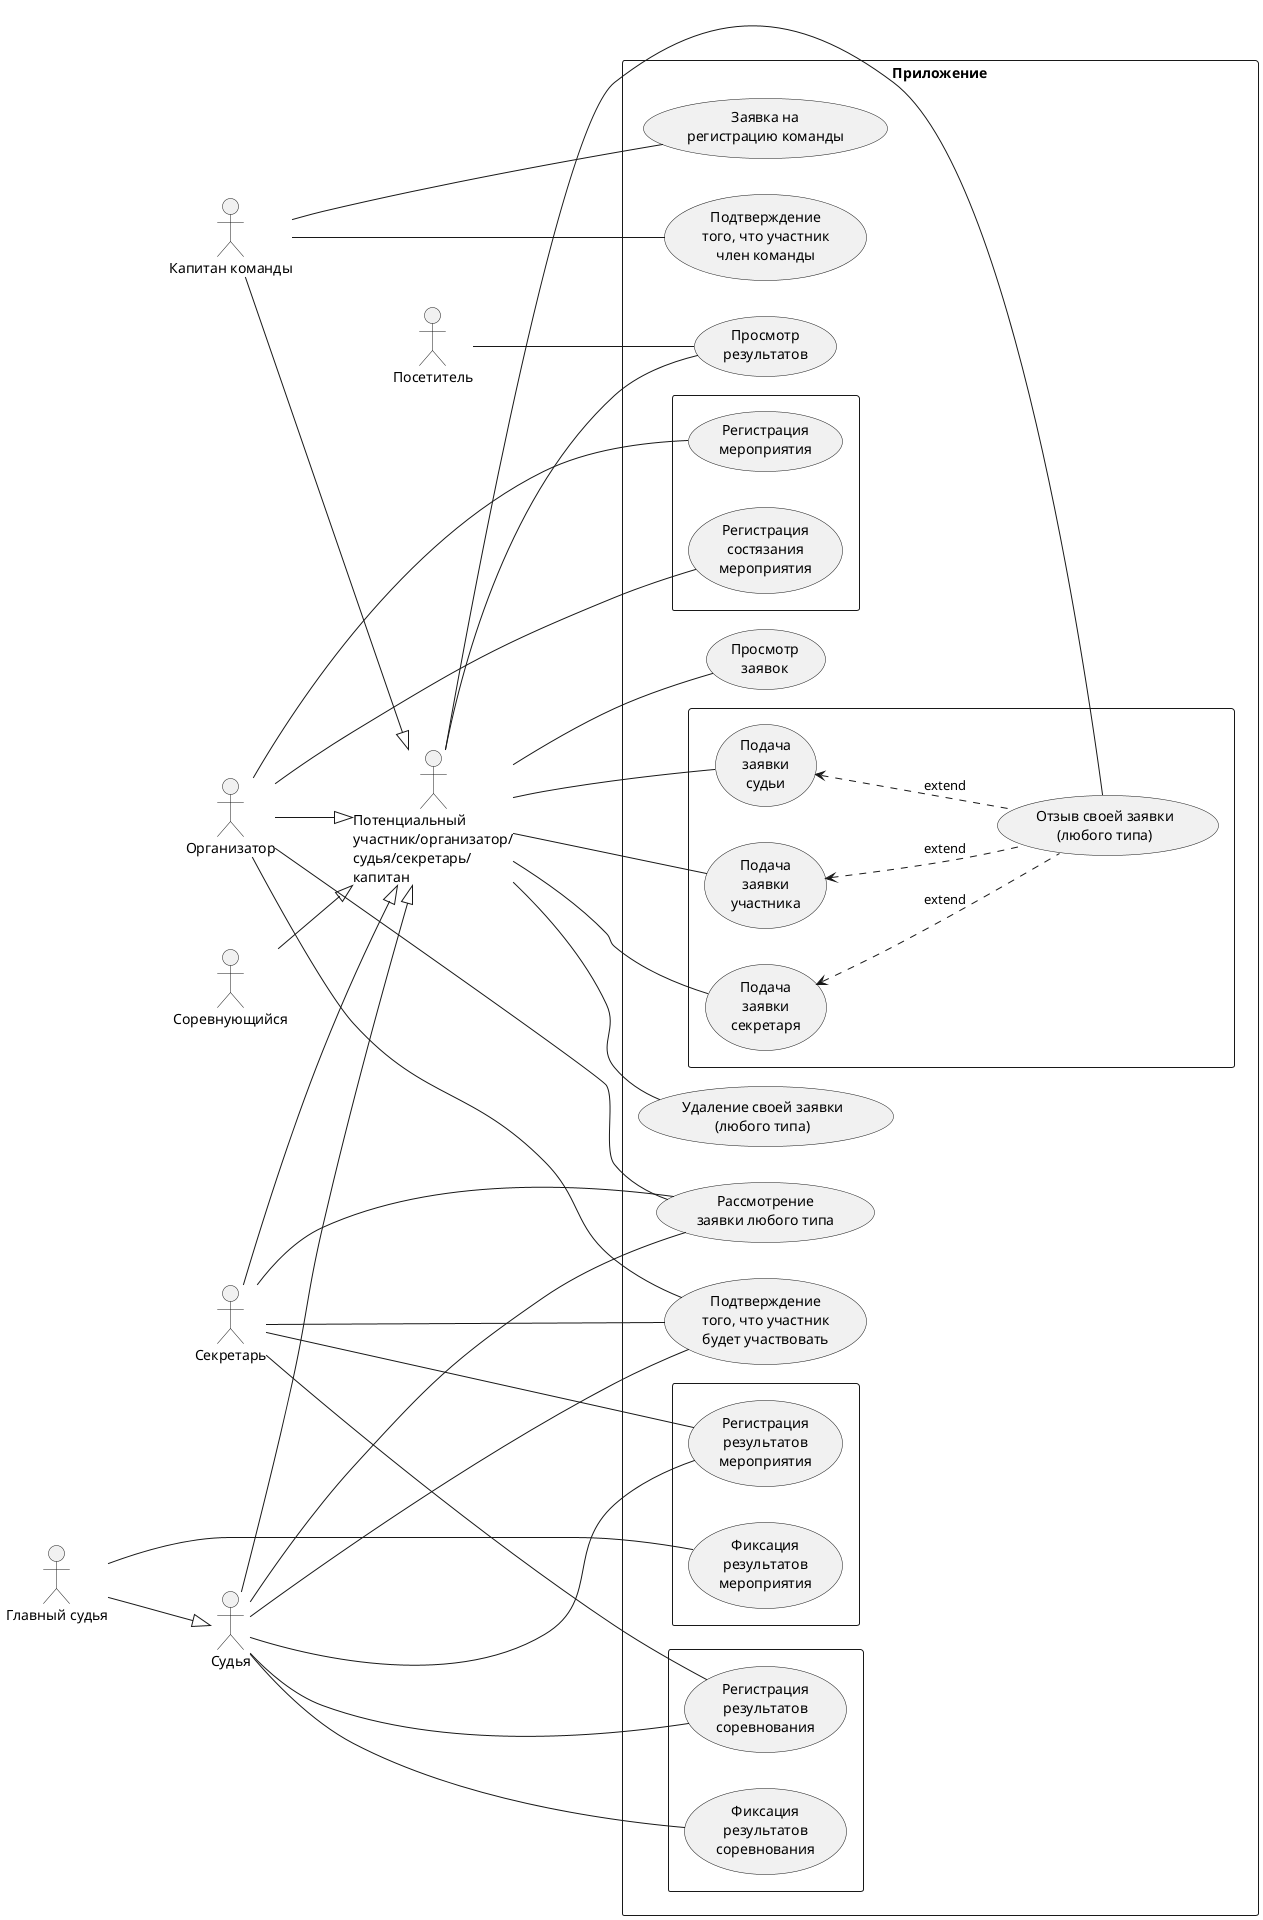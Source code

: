@startuml
left to right direction

actor anyone as "Посетитель"

actor potent as "Потенциальный\nучастник/организатор/\nсудья/секретарь/\nкапитан"
actor capitan as "Капитан команды"

actor organizer as "Организатор"
actor participant as "Соревнующийся"
actor secretary as "Секретарь"
actor judge as "Судья"
actor mainJudge as "Главный судья"

rectangle Приложение {
	rectangle {
		usecase regEvent as "Регистрация\nмероприятия"
		usecase regCompetition as "Регистрация\nсостязания\nмероприятия"
	}
    
	usecase requestTeam as "Заявка на\nрегистрацию команды"

	rectangle {
		usecase sendParticipantRequest as "Подача\nзаявки\nучастника"
		usecase sendJudgeRequest as "Подача\nзаявки\nсудьи"
		usecase sendSecretaryRequest as "Подача\nзаявки\nсекретаря"
		usecase withdrawRequest as "Отзыв своей заявки\n(любого типа)"
	}
	usecase deleteRequest as "Удаление своей заявки\n(любого типа)"

	usecase considerRequest as "Рассмотрение\nзаявки любого типа"
    usecase comandParticipantConfirmation as "Подтверждение\nтого, что участник\nчлен команды"
    usecase actualParticipantConfirmation as "Подтверждение\nтого, что участник\nбудет участвовать"

	rectangle {
		usecase regCompetitionResult as "Регистрация\nрезультатов\nсоревнования"
		usecase fixCompetitionResult as "Фиксация\nрезультатов\nсоревнования"
	}

	rectangle {
		usecase regEventResult as "Регистрация\nрезультатов\nмероприятия"
		usecase fixEventResult as "Фиксация\nрезультатов\nмероприятия"
	}

    usecase lookRequest as "Просмотр\nзаявок"
    usecase lookResult as "Просмотр\nрезультатов"
}

capitan --|> potent
organizer --|> potent
participant --|> potent
secretary --|> potent
judge --|> potent

mainJudge --|> judge

organizer --- regEvent
organizer --- regCompetition


potent --- sendParticipantRequest
potent --- sendJudgeRequest
potent --- sendSecretaryRequest
potent --- withdrawRequest
potent --- deleteRequest
potent --- lookRequest
potent --- lookResult

withdrawRequest .up.> sendParticipantRequest : extend
withdrawRequest .up.> sendJudgeRequest : extend
withdrawRequest .up.> sendSecretaryRequest : extend

capitan --- comandParticipantConfirmation
capitan --- requestTeam

organizer --- actualParticipantConfirmation
judge --- actualParticipantConfirmation
secretary --- actualParticipantConfirmation

organizer --- considerRequest
judge --- considerRequest
secretary --- considerRequest

secretary --- regCompetitionResult
judge --- regCompetitionResult
judge --- fixCompetitionResult

secretary --- regEventResult
judge --- regEventResult
mainJudge --- fixEventResult

anyone --- lookResult

@enduml